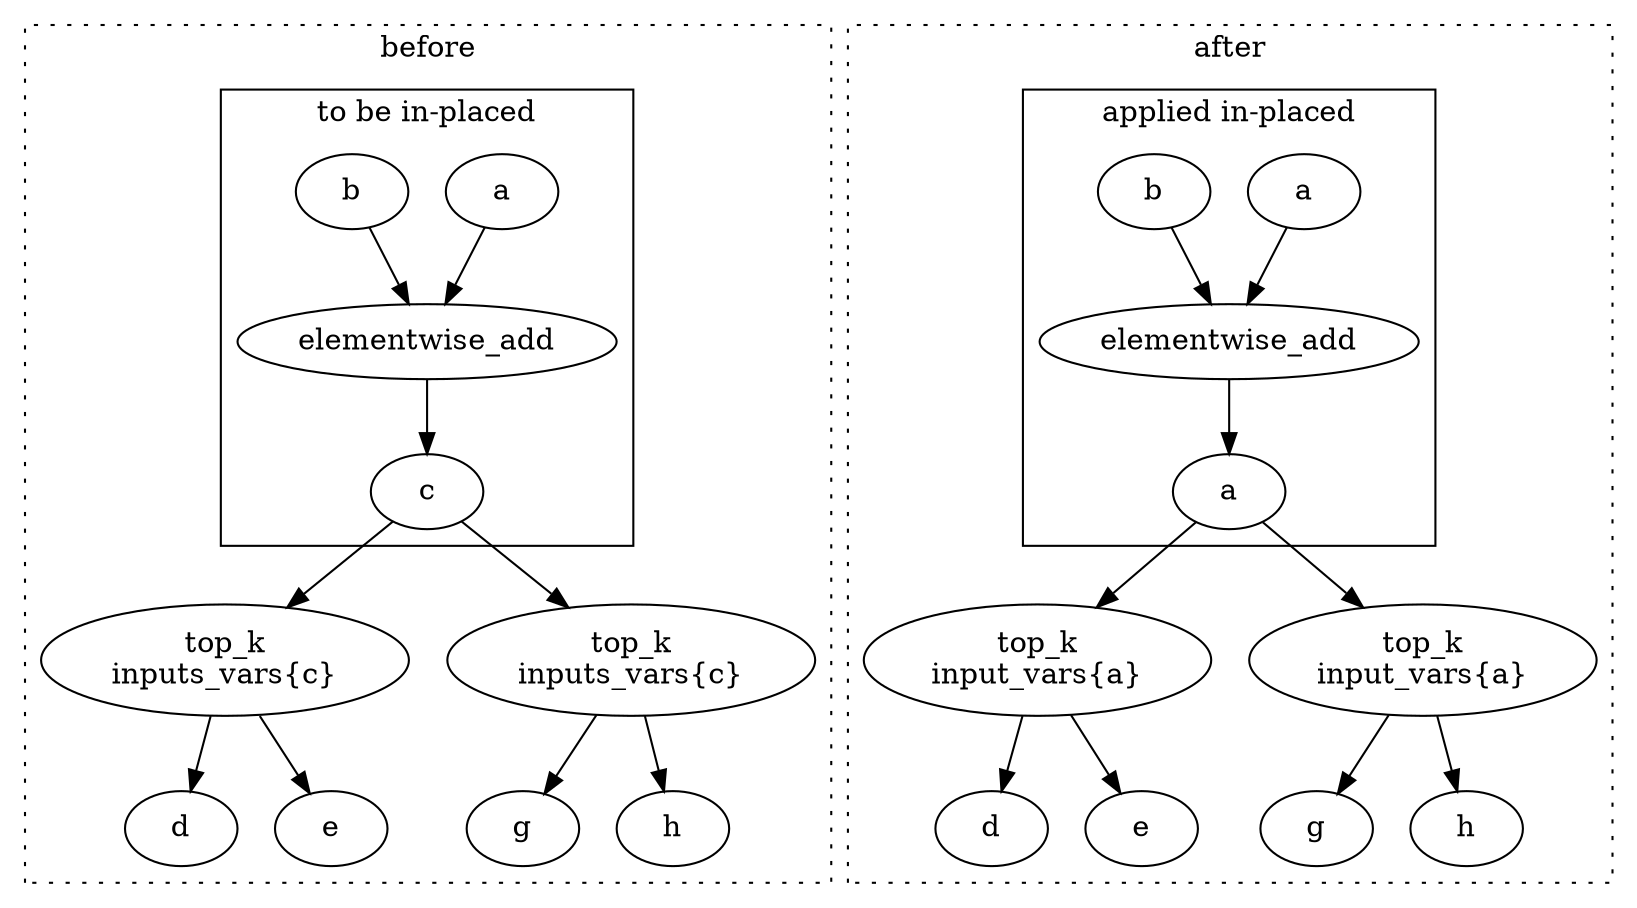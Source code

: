 digraph G {
subgraph cluster_before {
  label="before"
  style=dotted
  op1[label="elementwise_add"]
  op2[label="top_k\ninputs_vars{c}"]
  op3[label="top_k\ninputs_vars{c}"]
  
  
  c[label="c"]
  
  subgraph cluster_0 {
  style=solid
  label="to be in-placed"
  a -> op1
  b-> op1
  op1 -> c
  }
  
  
  c -> op2
  c -> op3 
  
  op2 -> d
  op2 -> e
  op3 -> g
  op3 -> h
}
subgraph cluster_after {
  label="after"
  style=dotted
  op1b[label="elementwise_add"]
  op2b[label="top_k\ninput_vars{a}"]
  op3b[label="top_k\ninput_vars{a}"]
  
  
  cb[label="a"]
  ab[label="a"]
  bb[label="b"]
  db[label="d"]
  eb[label="e"]
  gb[label="g"]
  hb[label="h"]
  
  subgraph cluster_0b {
  style=solid
  label="applied in-placed"
  ab -> op1b
  bb-> op1b
  op1b -> cb
  }
  
  
  cb -> op2b
  cb -> op3b 
  
  op2b -> db
  op2b -> eb
  op3b -> gb
  op3b -> hb
}

}
